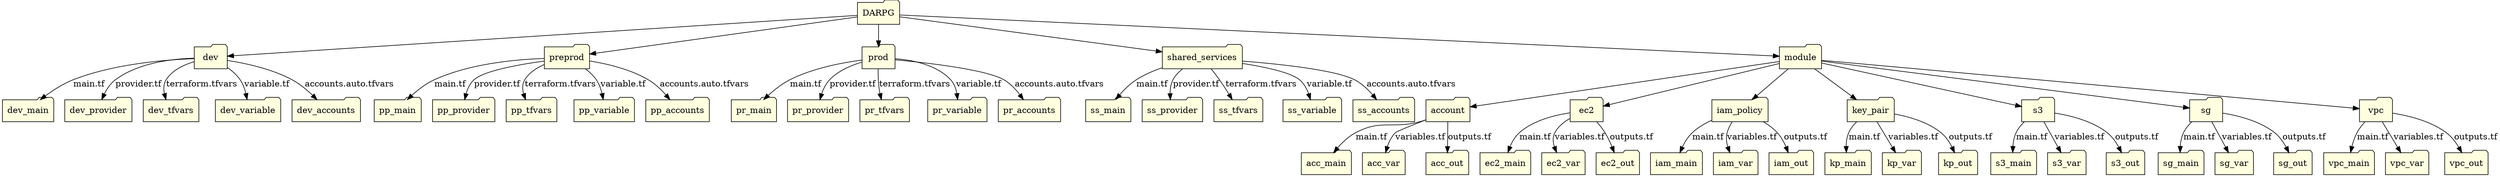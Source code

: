 digraph FolderStructure {
    rankdir=TB;
    node [shape=folder, style=filled, fillcolor=lightyellow];

    DARPG [label="DARPG"];

    // env folders
    DARPG -> dev;
    DARPG -> preprod;
    DARPG -> prod;
    DARPG -> shared_services;

    // module folder
    DARPG -> module;

    // module subfolders
    module -> account;
    module -> ec2;
    module -> iam_policy;
    module -> key_pair;
    module -> s3;
    module -> sg;
    module -> vpc;

    // module/account files
    account -> acc_main [label="main.tf", shape=note];
    account -> acc_var [label="variables.tf", shape=note];
    account -> acc_out [label="outputs.tf", shape=note];

    // module/ec2 files
    ec2 -> ec2_main [label="main.tf", shape=note];
    ec2 -> ec2_var [label="variables.tf", shape=note];
    ec2 -> ec2_out [label="outputs.tf", shape=note];

    // module/iam_policy files
    iam_policy -> iam_main [label="main.tf", shape=note];
    iam_policy -> iam_var [label="variables.tf", shape=note];
    iam_policy -> iam_out [label="outputs.tf", shape=note];

    // module/key_pair files
    key_pair -> kp_main [label="main.tf", shape=note];
    key_pair -> kp_var [label="variables.tf", shape=note];
    key_pair -> kp_out [label="outputs.tf", shape=note];

    // module/s3 files
    s3 -> s3_main [label="main.tf", shape=note];
    s3 -> s3_var [label="variables.tf", shape=note];
    s3 -> s3_out [label="outputs.tf", shape=note];

    // module/sg files
    sg -> sg_main [label="main.tf", shape=note];
    sg -> sg_var [label="variables.tf", shape=note];
    sg -> sg_out [label="outputs.tf", shape=note];

    // module/vpc files
    vpc -> vpc_main [label="main.tf", shape=note];
    vpc -> vpc_var [label="variables.tf", shape=note];
    vpc -> vpc_out [label="outputs.tf", shape=note];

    // dev subfiles
    dev -> dev_main [label="main.tf", shape=note];
    dev -> dev_provider [label="provider.tf", shape=note];
    dev -> dev_tfvars [label="terraform.tfvars", shape=note];
    dev -> dev_variable [label="variable.tf", shape=note];
    dev -> dev_accounts [label="accounts.auto.tfvars", shape=note];

    // preprod subfiles
    preprod -> pp_main [label="main.tf", shape=note];
    preprod -> pp_provider [label="provider.tf", shape=note];
    preprod -> pp_tfvars [label="terraform.tfvars", shape=note];
    preprod -> pp_variable [label="variable.tf", shape=note];
    preprod -> pp_accounts [label="accounts.auto.tfvars", shape=note];

    // prod subfiles
    prod -> pr_main [label="main.tf", shape=note];
    prod -> pr_provider [label="provider.tf", shape=note];
    prod -> pr_tfvars [label="terraform.tfvars", shape=note];
    prod -> pr_variable [label="variable.tf", shape=note];
    prod -> pr_accounts [label="accounts.auto.tfvars", shape=note];

    // shared-services subfiles
    shared_services -> ss_main [label="main.tf", shape=note];
    shared_services -> ss_provider [label="provider.tf", shape=note];
    shared_services -> ss_tfvars [label="terraform.tfvars", shape=note];
    shared_services -> ss_variable [label="variable.tf", shape=note];
    shared_services -> ss_accounts [label="accounts.auto.tfvars", shape=note];
}
